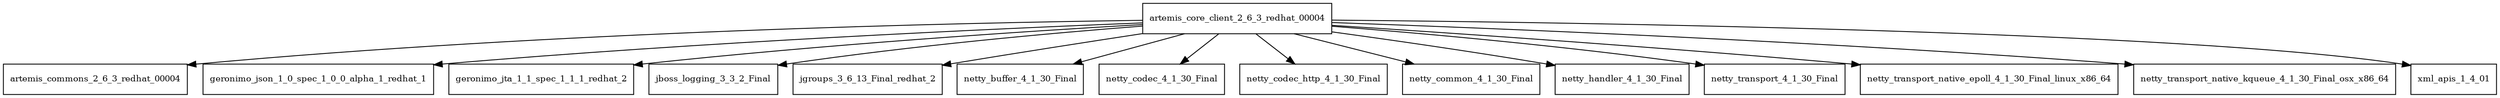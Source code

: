 digraph artemis_core_client_2_6_3_redhat_00004_dependencies {
  node [shape = box, fontsize=10.0];
  artemis_core_client_2_6_3_redhat_00004 -> artemis_commons_2_6_3_redhat_00004;
  artemis_core_client_2_6_3_redhat_00004 -> geronimo_json_1_0_spec_1_0_0_alpha_1_redhat_1;
  artemis_core_client_2_6_3_redhat_00004 -> geronimo_jta_1_1_spec_1_1_1_redhat_2;
  artemis_core_client_2_6_3_redhat_00004 -> jboss_logging_3_3_2_Final;
  artemis_core_client_2_6_3_redhat_00004 -> jgroups_3_6_13_Final_redhat_2;
  artemis_core_client_2_6_3_redhat_00004 -> netty_buffer_4_1_30_Final;
  artemis_core_client_2_6_3_redhat_00004 -> netty_codec_4_1_30_Final;
  artemis_core_client_2_6_3_redhat_00004 -> netty_codec_http_4_1_30_Final;
  artemis_core_client_2_6_3_redhat_00004 -> netty_common_4_1_30_Final;
  artemis_core_client_2_6_3_redhat_00004 -> netty_handler_4_1_30_Final;
  artemis_core_client_2_6_3_redhat_00004 -> netty_transport_4_1_30_Final;
  artemis_core_client_2_6_3_redhat_00004 -> netty_transport_native_epoll_4_1_30_Final_linux_x86_64;
  artemis_core_client_2_6_3_redhat_00004 -> netty_transport_native_kqueue_4_1_30_Final_osx_x86_64;
  artemis_core_client_2_6_3_redhat_00004 -> xml_apis_1_4_01;
}
